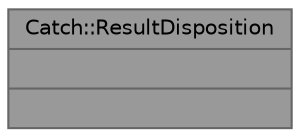 digraph "Catch::ResultDisposition"
{
 // LATEX_PDF_SIZE
  bgcolor="transparent";
  edge [fontname=Helvetica,fontsize=10,labelfontname=Helvetica,labelfontsize=10];
  node [fontname=Helvetica,fontsize=10,shape=box,height=0.2,width=0.4];
  Node1 [shape=record,label="{Catch::ResultDisposition\n||}",height=0.2,width=0.4,color="gray40", fillcolor="grey60", style="filled", fontcolor="black",tooltip=" "];
}
